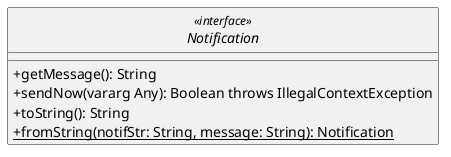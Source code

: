 @startuml

skinparam monochrome true
skinparam shadowing false
skinparam genericDisplay old
skinparam classAttributeIconSize 0
hide circle

interface Notification <<interface>> {
        +getMessage(): String
        +sendNow(vararg Any): Boolean throws IllegalContextException
        +toString(): String
        +{static}fromString(notifStr: String, message: String): Notification
    }

@enduml
